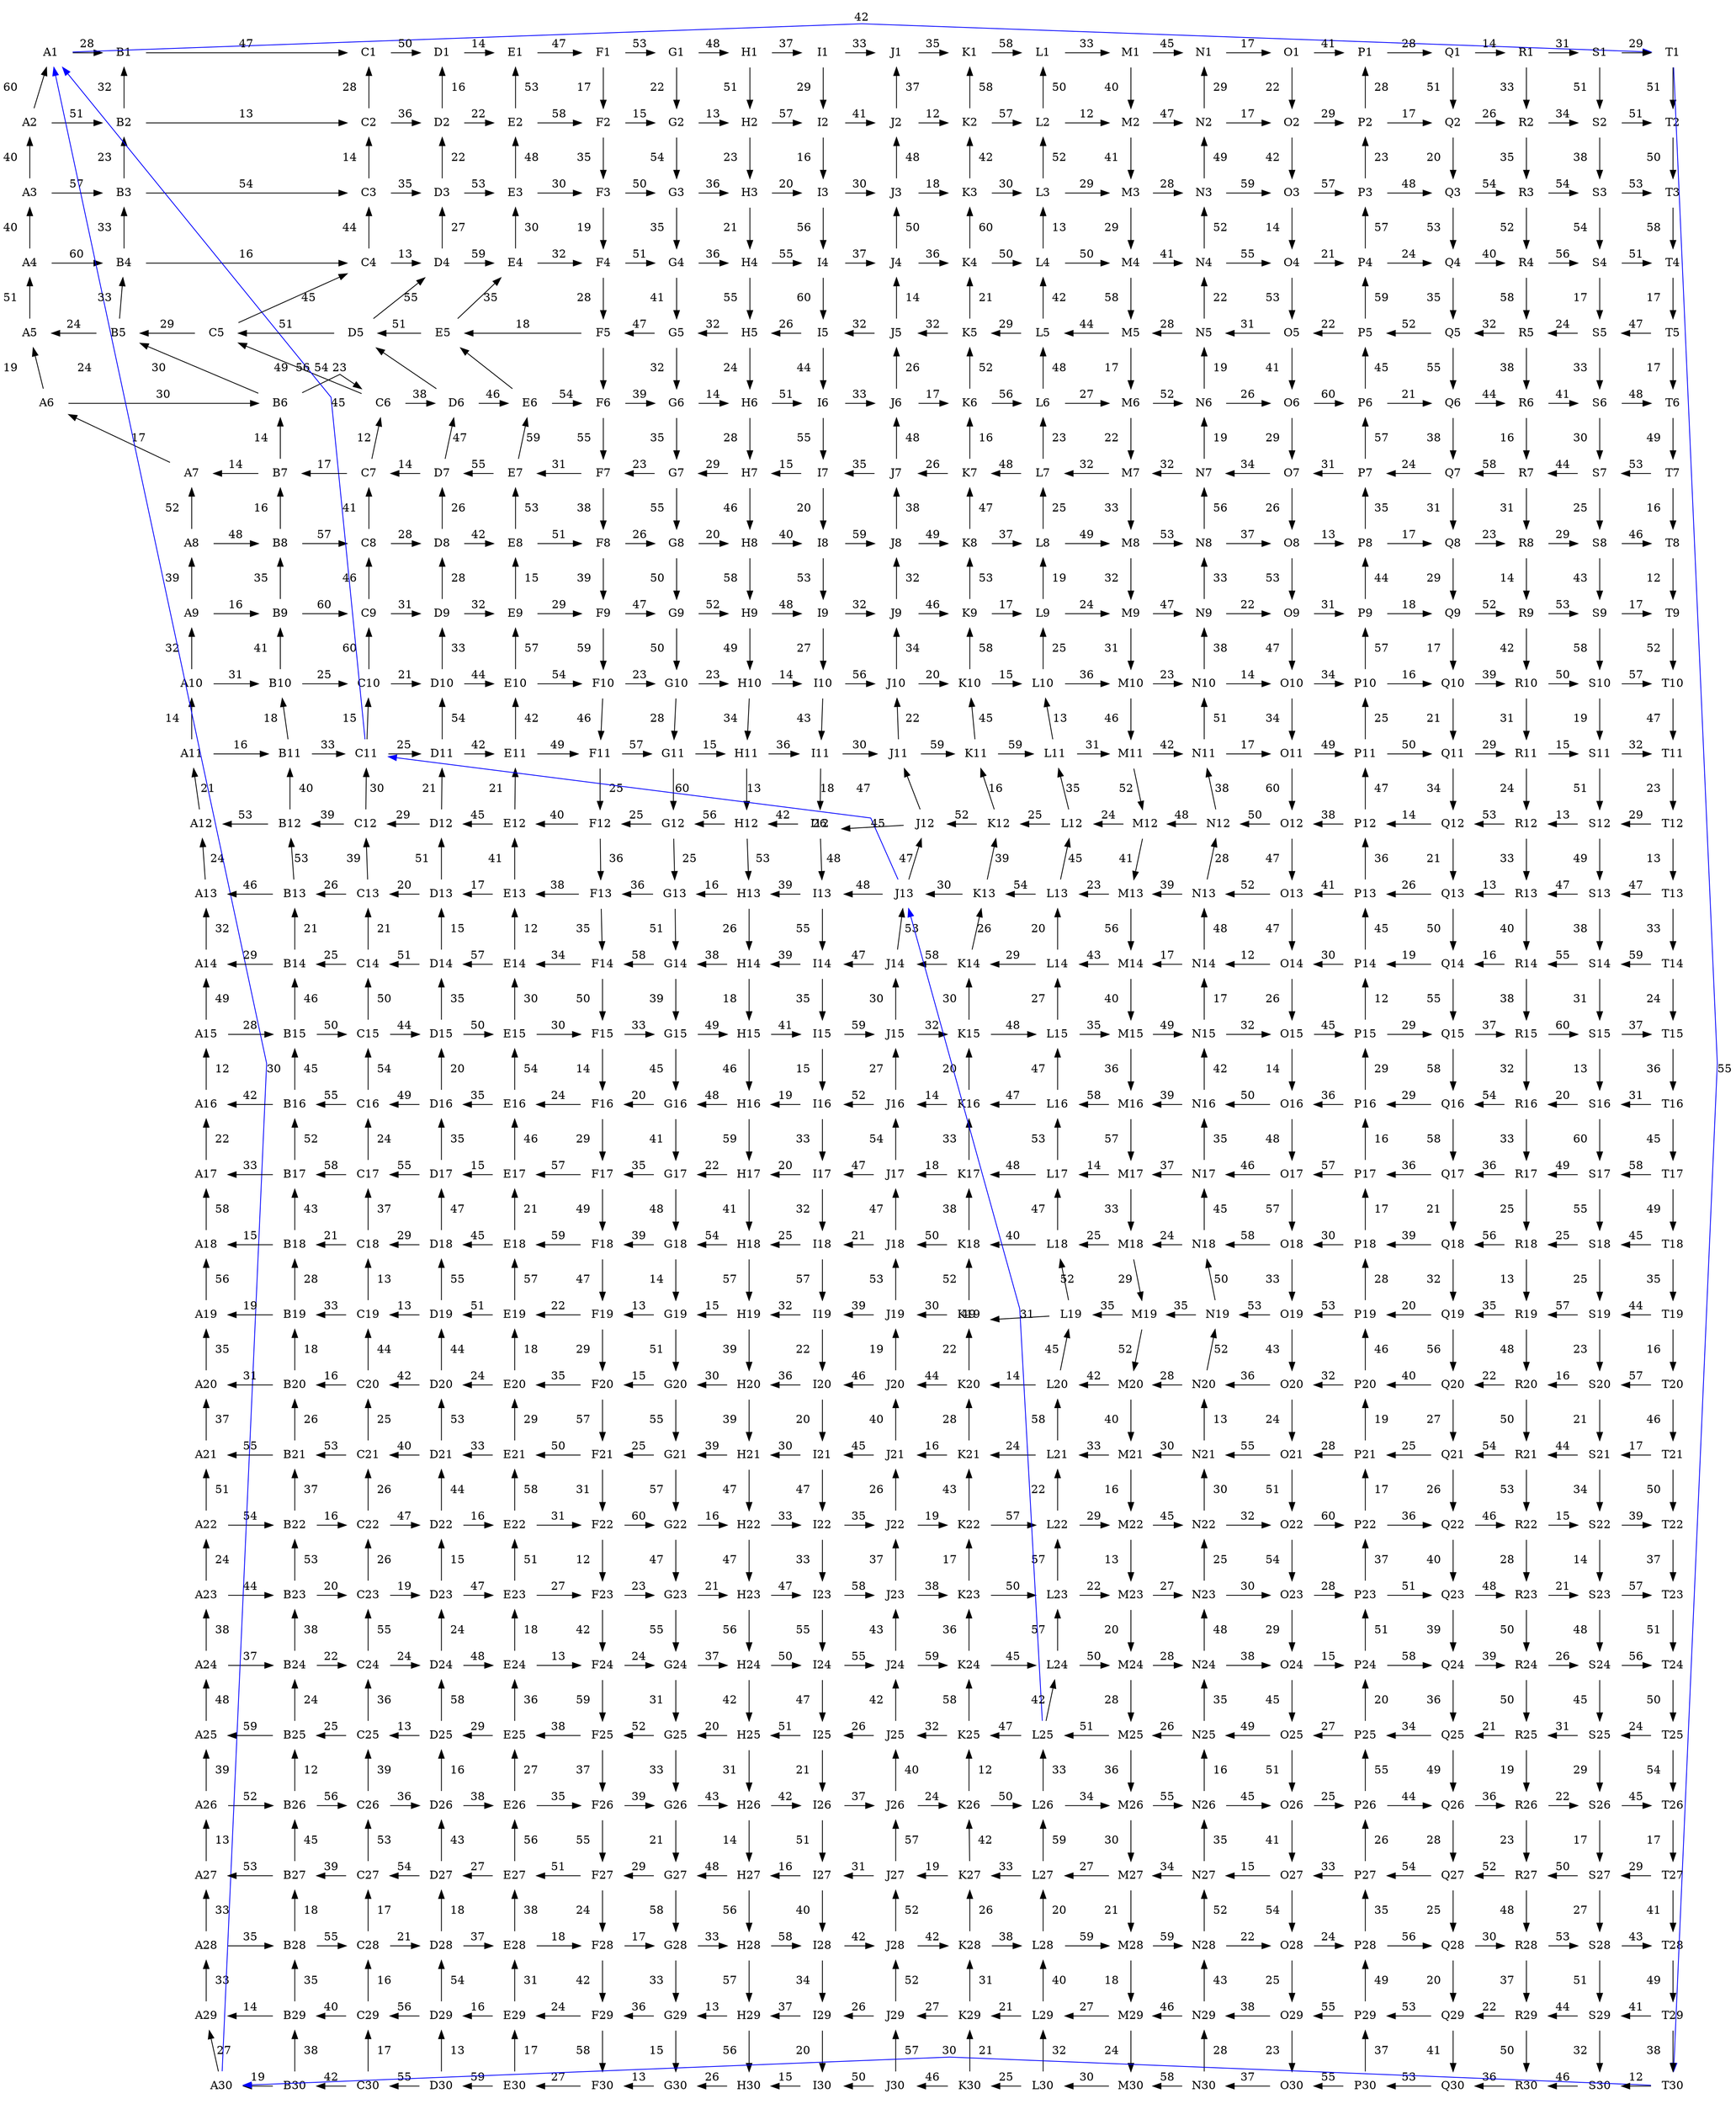 digraph {
    node [shape = plaintext]
    splines = false

    "A1" -> "B1" [label = "28"]
    "A2" -> "A1" [label = "60"]
    "A2" -> "B2" [label = "51"]
    "A3" -> "A2" [label = "40"]
    "A3" -> "B3" [label = "57"]
    "A4" -> "A3" [label = "40"]
    "A4" -> "B4" [label = "60"]
    "A5" -> "A4" [label = "51"]
    "A6" -> "A5" [label = "19"]
    "A6" -> "B6" [label = "30"]
    "A7" -> "A6" [label = "17"]
    "A8" -> "A7" [label = "52"]
    "A8" -> "B8" [label = "48"]
    "A9" -> "A8" [label = "39"]
    "A9" -> "B9" [label = "16"]
    "A10" -> "A9" [label = "32"]
    "A10" -> "B10" [label = "31"]
    "A11" -> "A10" [label = "14"]
    "A11" -> "B11" [label = "16"]
    "A12" -> "A11" [label = "21"]
    "A13" -> "A12" [label = "24"]
    "A14" -> "A13" [label = "32"]
    "A15" -> "A14" [label = "49"]
    "A15" -> "B15" [label = "28"]
    "A16" -> "A15" [label = "12"]
    "A17" -> "A16" [label = "22"]
    "A18" -> "A17" [label = "58"]
    "A19" -> "A18" [label = "56"]
    "A20" -> "A19" [label = "35"]
    "A21" -> "A20" [label = "37"]
    "A22" -> "A21" [label = "51"]
    "A22" -> "B22" [label = "54"]
    "A23" -> "A22" [label = "24"]
    "A23" -> "B23" [label = "44"]
    "A24" -> "A23" [label = "38"]
    "A24" -> "B24" [label = "37"]
    "A25" -> "A24" [label = "48"]
    "A26" -> "A25" [label = "39"]
    "A26" -> "B26" [label = "52"]
    "A27" -> "A26" [label = "13"]
    "A28" -> "A27" [label = "33"]
    "A28" -> "B28" [label = "35"]
    "A29" -> "A28" [label = "33"]
    "A30" -> "A29" [label = "27"]
    "B1" -> "C1" [label = "47"]
    "B2" -> "B1" [label = "32"]
    "B2" -> "C2" [label = "13"]
    "B3" -> "B2" [label = "23"]
    "B3" -> "C3" [label = "54"]
    "B4" -> "B3" [label = "33"]
    "B4" -> "C4" [label = "16"]
    "B5" -> "B4" [label = "33"]
    "B5" -> "A5" [label = "24"]
    "B6" -> "B5" [label = "24"]
    "B6" -> "C6" [label = "23"]
    "B7" -> "B6" [label = "14"]
    "B7" -> "A7" [label = "14"]
    "B8" -> "B7" [label = "16"]
    "B8" -> "C8" [label = "57"]
    "B9" -> "B8" [label = "35"]
    "B9" -> "C9" [label = "60"]
    "B10" -> "B9" [label = "41"]
    "B10" -> "C10" [label = "25"]
    "B11" -> "B10" [label = "18"]
    "B11" -> "C11" [label = "33"]
    "B12" -> "B11" [label = "40"]
    "B12" -> "A12" [label = "53"]
    "B13" -> "B12" [label = "53"]
    "B13" -> "A13" [label = "46"]
    "B14" -> "B13" [label = "21"]
    "B14" -> "A14" [label = "29"]
    "B15" -> "B14" [label = "46"]
    "B15" -> "C15" [label = "50"]
    "B16" -> "B15" [label = "45"]
    "B16" -> "A16" [label = "42"]
    "B17" -> "B16" [label = "52"]
    "B17" -> "A17" [label = "33"]
    "B18" -> "B17" [label = "43"]
    "B18" -> "A18" [label = "15"]
    "B19" -> "B18" [label = "28"]
    "B19" -> "A19" [label = "19"]
    "B20" -> "B19" [label = "18"]
    "B20" -> "A20" [label = "31"]
    "B21" -> "B20" [label = "26"]
    "B21" -> "A21" [label = "55"]
    "B22" -> "B21" [label = "37"]
    "B22" -> "C22" [label = "16"]
    "B23" -> "B22" [label = "53"]
    "B23" -> "C23" [label = "20"]
    "B24" -> "B23" [label = "38"]
    "B24" -> "C24" [label = "22"]
    "B25" -> "B24" [label = "24"]
    "B25" -> "A25" [label = "59"]
    "B26" -> "B25" [label = "12"]
    "B26" -> "C26" [label = "56"]
    "B27" -> "B26" [label = "45"]
    "B27" -> "A27" [label = "53"]
    "B28" -> "B27" [label = "18"]
    "B28" -> "C28" [label = "55"]
    "B29" -> "B28" [label = "35"]
    "B29" -> "A29" [label = "14"]
    "B30" -> "B29" [label = "38"]
    "B30" -> "A30" [label = "19"]
    "C1" -> "D1" [label = "50"]
    "C2" -> "C1" [label = "28"]
    "C2" -> "D2" [label = "36"]
    "C3" -> "C2" [label = "14"]
    "C3" -> "D3" [label = "35"]
    "C4" -> "C3" [label = "44"]
    "C4" -> "D4" [label = "13"]
    "C5" -> "C4" [label = "45"]
    "C5" -> "B5" [label = "29"]
    "C6" -> "C5" [label = "30"]
    "C6" -> "D6" [label = "38"]
    "C7" -> "C6" [label = "12"]
    "C7" -> "B7" [label = "17"]
    "C8" -> "C7" [label = "41"]
    "C8" -> "D8" [label = "28"]
    "C9" -> "C8" [label = "46"]
    "C9" -> "D9" [label = "31"]
    "C10" -> "C9" [label = "60"]
    "C10" -> "D10" [label = "21"]
    "C11" -> "C10" [label = "15"]
    "C11" -> "D11" [label = "25"]
    "C12" -> "C11" [label = "30"]
    "C12" -> "B12" [label = "39"]
    "C13" -> "C12" [label = "39"]
    "C13" -> "B13" [label = "26"]
    "C14" -> "C13" [label = "21"]
    "C14" -> "B14" [label = "25"]
    "C15" -> "C14" [label = "50"]
    "C15" -> "D15" [label = "44"]
    "C16" -> "C15" [label = "54"]
    "C16" -> "B16" [label = "55"]
    "C17" -> "C16" [label = "24"]
    "C17" -> "B17" [label = "58"]
    "C18" -> "C17" [label = "37"]
    "C18" -> "B18" [label = "21"]
    "C19" -> "C18" [label = "13"]
    "C19" -> "B19" [label = "33"]
    "C20" -> "C19" [label = "44"]
    "C20" -> "B20" [label = "16"]
    "C21" -> "C20" [label = "25"]
    "C21" -> "B21" [label = "53"]
    "C22" -> "C21" [label = "26"]
    "C22" -> "D22" [label = "47"]
    "C23" -> "C22" [label = "26"]
    "C23" -> "D23" [label = "19"]
    "C24" -> "C23" [label = "55"]
    "C24" -> "D24" [label = "24"]
    "C25" -> "C24" [label = "36"]
    "C25" -> "B25" [label = "25"]
    "C26" -> "C25" [label = "39"]
    "C26" -> "D26" [label = "36"]
    "C27" -> "C26" [label = "53"]
    "C27" -> "B27" [label = "39"]
    "C28" -> "C27" [label = "17"]
    "C28" -> "D28" [label = "21"]
    "C29" -> "C28" [label = "16"]
    "C29" -> "B29" [label = "40"]
    "C30" -> "C29" [label = "17"]
    "C30" -> "B30" [label = "42"]
    "D1" -> "E1" [label = "14"]
    "D2" -> "D1" [label = "16"]
    "D2" -> "E2" [label = "22"]
    "D3" -> "D2" [label = "22"]
    "D3" -> "E3" [label = "53"]
    "D4" -> "D3" [label = "27"]
    "D4" -> "E4" [label = "59"]
    "D5" -> "D4" [label = "55"]
    "D5" -> "C5" [label = "51"]
    "D6" -> "D5" [label = "49"]
    "D6" -> "E6" [label = "46"]
    "D7" -> "D6" [label = "47"]
    "D7" -> "C7" [label = "14"]
    "D8" -> "D7" [label = "26"]
    "D8" -> "E8" [label = "42"]
    "D9" -> "D8" [label = "28"]
    "D9" -> "E9" [label = "32"]
    "D10" -> "D9" [label = "33"]
    "D10" -> "E10" [label = "44"]
    "D11" -> "D10" [label = "54"]
    "D11" -> "E11" [label = "42"]
    "D12" -> "D11" [label = "21"]
    "D12" -> "C12" [label = "29"]
    "D13" -> "D12" [label = "51"]
    "D13" -> "C13" [label = "20"]
    "D14" -> "D13" [label = "15"]
    "D14" -> "C14" [label = "51"]
    "D15" -> "D14" [label = "35"]
    "D15" -> "E15" [label = "50"]
    "D16" -> "D15" [label = "20"]
    "D16" -> "C16" [label = "49"]
    "D17" -> "D16" [label = "35"]
    "D17" -> "C17" [label = "55"]
    "D18" -> "D17" [label = "47"]
    "D18" -> "C18" [label = "29"]
    "D19" -> "D18" [label = "55"]
    "D19" -> "C19" [label = "13"]
    "D20" -> "D19" [label = "44"]
    "D20" -> "C20" [label = "42"]
    "D21" -> "D20" [label = "53"]
    "D21" -> "C21" [label = "40"]
    "D22" -> "D21" [label = "44"]
    "D22" -> "E22" [label = "16"]
    "D23" -> "D22" [label = "15"]
    "D23" -> "E23" [label = "47"]
    "D24" -> "D23" [label = "24"]
    "D24" -> "E24" [label = "48"]
    "D25" -> "D24" [label = "58"]
    "D25" -> "C25" [label = "13"]
    "D26" -> "D25" [label = "16"]
    "D26" -> "E26" [label = "38"]
    "D27" -> "D26" [label = "43"]
    "D27" -> "C27" [label = "54"]
    "D28" -> "D27" [label = "18"]
    "D28" -> "E28" [label = "37"]
    "D29" -> "D28" [label = "54"]
    "D29" -> "C29" [label = "56"]
    "D30" -> "D29" [label = "13"]
    "D30" -> "C30" [label = "55"]
    "E1" -> "F1" [label = "47"]
    "E2" -> "E1" [label = "53"]
    "E2" -> "F2" [label = "58"]
    "E3" -> "E2" [label = "48"]
    "E3" -> "F3" [label = "30"]
    "E4" -> "E3" [label = "30"]
    "E4" -> "F4" [label = "32"]
    "E5" -> "E4" [label = "35"]
    "E5" -> "D5" [label = "51"]
    "E6" -> "E5" [label = "56"]
    "E6" -> "F6" [label = "54"]
    "E7" -> "E6" [label = "59"]
    "E7" -> "D7" [label = "55"]
    "E8" -> "E7" [label = "53"]
    "E8" -> "F8" [label = "51"]
    "E9" -> "E8" [label = "15"]
    "E9" -> "F9" [label = "29"]
    "E10" -> "E9" [label = "57"]
    "E10" -> "F10" [label = "54"]
    "E11" -> "E10" [label = "42"]
    "E11" -> "F11" [label = "49"]
    "E12" -> "E11" [label = "21"]
    "E12" -> "D12" [label = "45"]
    "E13" -> "E12" [label = "41"]
    "E13" -> "D13" [label = "17"]
    "E14" -> "E13" [label = "12"]
    "E14" -> "D14" [label = "57"]
    "E15" -> "E14" [label = "30"]
    "E15" -> "F15" [label = "30"]
    "E16" -> "E15" [label = "54"]
    "E16" -> "D16" [label = "35"]
    "E17" -> "E16" [label = "46"]
    "E17" -> "D17" [label = "15"]
    "E18" -> "E17" [label = "21"]
    "E18" -> "D18" [label = "45"]
    "E19" -> "E18" [label = "57"]
    "E19" -> "D19" [label = "51"]
    "E20" -> "E19" [label = "18"]
    "E20" -> "D20" [label = "24"]
    "E21" -> "E20" [label = "29"]
    "E21" -> "D21" [label = "33"]
    "E22" -> "E21" [label = "58"]
    "E22" -> "F22" [label = "31"]
    "E23" -> "E22" [label = "51"]
    "E23" -> "F23" [label = "27"]
    "E24" -> "E23" [label = "18"]
    "E24" -> "F24" [label = "13"]
    "E25" -> "E24" [label = "36"]
    "E25" -> "D25" [label = "29"]
    "E26" -> "E25" [label = "27"]
    "E26" -> "F26" [label = "35"]
    "E27" -> "E26" [label = "56"]
    "E27" -> "D27" [label = "27"]
    "E28" -> "E27" [label = "38"]
    "E28" -> "F28" [label = "18"]
    "E29" -> "E28" [label = "31"]
    "E29" -> "D29" [label = "16"]
    "E30" -> "E29" [label = "17"]
    "E30" -> "D30" [label = "59"]
    "F1" -> "F2" [label = "17"]
    "F1" -> "G1" [label = "53"]
    "F2" -> "F3" [label = "35"]
    "F2" -> "G2" [label = "15"]
    "F3" -> "F4" [label = "19"]
    "F3" -> "G3" [label = "50"]
    "F4" -> "F5" [label = "28"]
    "F4" -> "G4" [label = "51"]
    "F5" -> "F6" [label = "54"]
    "F5" -> "E5" [label = "18"]
    "F6" -> "F7" [label = "55"]
    "F6" -> "G6" [label = "39"]
    "F7" -> "F8" [label = "38"]
    "F7" -> "E7" [label = "31"]
    "F8" -> "F9" [label = "39"]
    "F8" -> "G8" [label = "26"]
    "F9" -> "F10" [label = "59"]
    "F9" -> "G9" [label = "47"]
    "F10" -> "F11" [label = "46"]
    "F10" -> "G10" [label = "23"]
    "F11" -> "F12" [label = "25"]
    "F11" -> "G11" [label = "57"]
    "F12" -> "F13" [label = "36"]
    "F12" -> "E12" [label = "40"]
    "F13" -> "F14" [label = "35"]
    "F13" -> "E13" [label = "38"]
    "F14" -> "F15" [label = "50"]
    "F14" -> "E14" [label = "34"]
    "F15" -> "F16" [label = "14"]
    "F15" -> "G15" [label = "33"]
    "F16" -> "F17" [label = "29"]
    "F16" -> "E16" [label = "24"]
    "F17" -> "F18" [label = "49"]
    "F17" -> "E17" [label = "57"]
    "F18" -> "F19" [label = "47"]
    "F18" -> "E18" [label = "59"]
    "F19" -> "F20" [label = "29"]
    "F19" -> "E19" [label = "22"]
    "F20" -> "F21" [label = "57"]
    "F20" -> "E20" [label = "35"]
    "F21" -> "F22" [label = "31"]
    "F21" -> "E21" [label = "50"]
    "F22" -> "F23" [label = "12"]
    "F22" -> "G22" [label = "60"]
    "F23" -> "F24" [label = "42"]
    "F23" -> "G23" [label = "23"]
    "F24" -> "F25" [label = "59"]
    "F24" -> "G24" [label = "24"]
    "F25" -> "F26" [label = "37"]
    "F25" -> "E25" [label = "38"]
    "F26" -> "F27" [label = "55"]
    "F26" -> "G26" [label = "39"]
    "F27" -> "F28" [label = "24"]
    "F27" -> "E27" [label = "51"]
    "F28" -> "F29" [label = "42"]
    "F28" -> "G28" [label = "17"]
    "F29" -> "F30" [label = "58"]
    "F29" -> "E29" [label = "24"]
    "F30" -> "E30" [label = "27"]
    "G1" -> "G2" [label = "22"]
    "G1" -> "H1" [label = "48"]
    "G2" -> "G3" [label = "54"]
    "G2" -> "H2" [label = "13"]
    "G3" -> "G4" [label = "35"]
    "G3" -> "H3" [label = "36"]
    "G4" -> "G5" [label = "41"]
    "G4" -> "H4" [label = "36"]
    "G5" -> "G6" [label = "32"]
    "G5" -> "F5" [label = "47"]
    "G6" -> "G7" [label = "35"]
    "G6" -> "H6" [label = "14"]
    "G7" -> "G8" [label = "55"]
    "G7" -> "F7" [label = "23"]
    "G8" -> "G9" [label = "50"]
    "G8" -> "H8" [label = "20"]
    "G9" -> "G10" [label = "50"]
    "G9" -> "H9" [label = "52"]
    "G10" -> "G11" [label = "28"]
    "G10" -> "H10" [label = "23"]
    "G11" -> "G12" [label = "60"]
    "G11" -> "H11" [label = "15"]
    "G12" -> "G13" [label = "25"]
    "G12" -> "F12" [label = "25"]
    "G13" -> "G14" [label = "51"]
    "G13" -> "F13" [label = "36"]
    "G14" -> "G15" [label = "39"]
    "G14" -> "F14" [label = "58"]
    "G15" -> "G16" [label = "45"]
    "G15" -> "H15" [label = "49"]
    "G16" -> "G17" [label = "41"]
    "G16" -> "F16" [label = "20"]
    "G17" -> "G18" [label = "48"]
    "G17" -> "F17" [label = "35"]
    "G18" -> "G19" [label = "14"]
    "G18" -> "F18" [label = "39"]
    "G19" -> "G20" [label = "51"]
    "G19" -> "F19" [label = "13"]
    "G20" -> "G21" [label = "55"]
    "G20" -> "F20" [label = "15"]
    "G21" -> "G22" [label = "57"]
    "G21" -> "F21" [label = "25"]
    "G22" -> "G23" [label = "47"]
    "G22" -> "H22" [label = "16"]
    "G23" -> "G24" [label = "55"]
    "G23" -> "H23" [label = "21"]
    "G24" -> "G25" [label = "31"]
    "G24" -> "H24" [label = "37"]
    "G25" -> "G26" [label = "33"]
    "G25" -> "F25" [label = "52"]
    "G26" -> "G27" [label = "21"]
    "G26" -> "H26" [label = "43"]
    "G27" -> "G28" [label = "58"]
    "G27" -> "F27" [label = "29"]
    "G28" -> "G29" [label = "33"]
    "G28" -> "H28" [label = "33"]
    "G29" -> "G30" [label = "15"]
    "G29" -> "F29" [label = "36"]
    "G30" -> "F30" [label = "13"]
    "H1" -> "H2" [label = "51"]
    "H1" -> "I1" [label = "37"]
    "H2" -> "H3" [label = "23"]
    "H2" -> "I2" [label = "57"]
    "H3" -> "H4" [label = "21"]
    "H3" -> "I3" [label = "20"]
    "H4" -> "H5" [label = "55"]
    "H4" -> "I4" [label = "55"]
    "H5" -> "H6" [label = "24"]
    "H5" -> "G5" [label = "32"]
    "H6" -> "H7" [label = "28"]
    "H6" -> "I6" [label = "51"]
    "H7" -> "H8" [label = "46"]
    "H7" -> "G7" [label = "29"]
    "H8" -> "H9" [label = "58"]
    "H8" -> "I8" [label = "40"]
    "H9" -> "H10" [label = "49"]
    "H9" -> "I9" [label = "48"]
    "H10" -> "H11" [label = "34"]
    "H10" -> "I10" [label = "14"]
    "H11" -> "H12" [label = "13"]
    "H11" -> "I11" [label = "36"]
    "H12" -> "H13" [label = "53"]
    "H12" -> "G12" [label = "56"]
    "H13" -> "H14" [label = "26"]
    "H13" -> "G13" [label = "16"]
    "H14" -> "H15" [label = "18"]
    "H14" -> "G14" [label = "38"]
    "H15" -> "H16" [label = "46"]
    "H15" -> "I15" [label = "41"]
    "H16" -> "H17" [label = "59"]
    "H16" -> "G16" [label = "48"]
    "H17" -> "H18" [label = "41"]
    "H17" -> "G17" [label = "22"]
    "H18" -> "H19" [label = "57"]
    "H18" -> "G18" [label = "54"]
    "H19" -> "H20" [label = "39"]
    "H19" -> "G19" [label = "15"]
    "H20" -> "H21" [label = "39"]
    "H20" -> "G20" [label = "30"]
    "H21" -> "H22" [label = "47"]
    "H21" -> "G21" [label = "39"]
    "H22" -> "H23" [label = "47"]
    "H22" -> "I22" [label = "33"]
    "H23" -> "H24" [label = "56"]
    "H23" -> "I23" [label = "47"]
    "H24" -> "H25" [label = "42"]
    "H24" -> "I24" [label = "50"]
    "H25" -> "H26" [label = "31"]
    "H25" -> "G25" [label = "20"]
    "H26" -> "H27" [label = "14"]
    "H26" -> "I26" [label = "42"]
    "H27" -> "H28" [label = "56"]
    "H27" -> "G27" [label = "48"]
    "H28" -> "H29" [label = "57"]
    "H28" -> "I28" [label = "58"]
    "H29" -> "H30" [label = "56"]
    "H29" -> "G29" [label = "13"]
    "H30" -> "G30" [label = "26"]
    "I1" -> "I2" [label = "29"]
    "I1" -> "J1" [label = "33"]
    "I2" -> "I3" [label = "16"]
    "I2" -> "J2" [label = "41"]
    "I3" -> "I4" [label = "56"]
    "I3" -> "J3" [label = "30"]
    "I4" -> "I5" [label = "60"]
    "I4" -> "J4" [label = "37"]
    "I5" -> "I6" [label = "44"]
    "I5" -> "H5" [label = "26"]
    "I6" -> "I7" [label = "55"]
    "I6" -> "J6" [label = "33"]
    "I7" -> "I8" [label = "20"]
    "I7" -> "H7" [label = "15"]
    "I8" -> "I9" [label = "53"]
    "I8" -> "J8" [label = "59"]
    "I9" -> "I10" [label = "27"]
    "I9" -> "J9" [label = "32"]
    "I10" -> "I11" [label = "43"]
    "I10" -> "J10" [label = "56"]
    "I11" -> "I12" [label = "18"]
    "I11" -> "J11" [label = "30"]
    "I12" -> "I13" [label = "48"]
    "I12" -> "H12" [label = "42"]
    "I13" -> "I14" [label = "55"]
    "I13" -> "H13" [label = "39"]
    "I14" -> "I15" [label = "35"]
    "I14" -> "H14" [label = "39"]
    "I15" -> "I16" [label = "15"]
    "I15" -> "J15" [label = "59"]
    "I16" -> "I17" [label = "33"]
    "I16" -> "H16" [label = "19"]
    "I17" -> "I18" [label = "32"]
    "I17" -> "H17" [label = "20"]
    "I18" -> "I19" [label = "57"]
    "I18" -> "H18" [label = "25"]
    "I19" -> "I20" [label = "22"]
    "I19" -> "H19" [label = "32"]
    "I20" -> "I21" [label = "20"]
    "I20" -> "H20" [label = "36"]
    "I21" -> "I22" [label = "47"]
    "I21" -> "H21" [label = "30"]
    "I22" -> "I23" [label = "33"]
    "I22" -> "J22" [label = "35"]
    "I23" -> "I24" [label = "55"]
    "I23" -> "J23" [label = "58"]
    "I24" -> "I25" [label = "47"]
    "I24" -> "J24" [label = "55"]
    "I25" -> "I26" [label = "21"]
    "I25" -> "H25" [label = "51"]
    "I26" -> "I27" [label = "51"]
    "I26" -> "J26" [label = "37"]
    "I27" -> "I28" [label = "40"]
    "I27" -> "H27" [label = "16"]
    "I28" -> "I29" [label = "34"]
    "I28" -> "J28" [label = "42"]
    "I29" -> "I30" [label = "20"]
    "I29" -> "H29" [label = "37"]
    "I30" -> "H30" [label = "15"]
    "J1" -> "K1" [label = "35"]
    "J2" -> "J1" [label = "37"]
    "J2" -> "K2" [label = "12"]
    "J3" -> "J2" [label = "48"]
    "J3" -> "K3" [label = "18"]
    "J4" -> "J3" [label = "50"]
    "J4" -> "K4" [label = "36"]
    "J5" -> "J4" [label = "14"]
    "J5" -> "I5" [label = "32"]
    "J6" -> "J5" [label = "26"]
    "J6" -> "K6" [label = "17"]
    "J7" -> "J6" [label = "48"]
    "J7" -> "I7" [label = "35"]
    "J8" -> "J7" [label = "38"]
    "J8" -> "K8" [label = "49"]
    "J9" -> "J8" [label = "32"]
    "J9" -> "K9" [label = "46"]
    "J10" -> "J9" [label = "34"]
    "J10" -> "K10" [label = "20"]
    "J11" -> "J10" [label = "22"]
    "J11" -> "K11" [label = "59"]
    "J12" -> "J11" [label = "47"]
    "J12" -> "I12" [label = "26"]
    "J13" -> "J12" [label = "47"]
    "J13" -> "I13" [label = "48"]
    "J14" -> "J13" [label = "53"]
    "J14" -> "I14" [label = "47"]
    "J15" -> "J14" [label = "30"]
    "J15" -> "K15" [label = "32"]
    "J16" -> "J15" [label = "27"]
    "J16" -> "I16" [label = "52"]
    "J17" -> "J16" [label = "54"]
    "J17" -> "I17" [label = "47"]
    "J18" -> "J17" [label = "47"]
    "J18" -> "I18" [label = "21"]
    "J19" -> "J18" [label = "53"]
    "J19" -> "I19" [label = "39"]
    "J20" -> "J19" [label = "19"]
    "J20" -> "I20" [label = "46"]
    "J21" -> "J20" [label = "40"]
    "J21" -> "I21" [label = "45"]
    "J22" -> "J21" [label = "26"]
    "J22" -> "K22" [label = "19"]
    "J23" -> "J22" [label = "37"]
    "J23" -> "K23" [label = "38"]
    "J24" -> "J23" [label = "43"]
    "J24" -> "K24" [label = "59"]
    "J25" -> "J24" [label = "42"]
    "J25" -> "I25" [label = "26"]
    "J26" -> "J25" [label = "40"]
    "J26" -> "K26" [label = "24"]
    "J27" -> "J26" [label = "57"]
    "J27" -> "I27" [label = "31"]
    "J28" -> "J27" [label = "52"]
    "J28" -> "K28" [label = "42"]
    "J29" -> "J28" [label = "52"]
    "J29" -> "I29" [label = "26"]
    "J30" -> "J29" [label = "57"]
    "J30" -> "I30" [label = "50"]
    "K1" -> "L1" [label = "58"]
    "K2" -> "K1" [label = "58"]
    "K2" -> "L2" [label = "57"]
    "K3" -> "K2" [label = "42"]
    "K3" -> "L3" [label = "30"]
    "K4" -> "K3" [label = "60"]
    "K4" -> "L4" [label = "50"]
    "K5" -> "K4" [label = "21"]
    "K5" -> "J5" [label = "32"]
    "K6" -> "K5" [label = "52"]
    "K6" -> "L6" [label = "56"]
    "K7" -> "K6" [label = "16"]
    "K7" -> "J7" [label = "26"]
    "K8" -> "K7" [label = "47"]
    "K8" -> "L8" [label = "37"]
    "K9" -> "K8" [label = "53"]
    "K9" -> "L9" [label = "17"]
    "K10" -> "K9" [label = "58"]
    "K10" -> "L10" [label = "15"]
    "K11" -> "K10" [label = "45"]
    "K11" -> "L11" [label = "59"]
    "K12" -> "K11" [label = "16"]
    "K12" -> "J12" [label = "52"]
    "K13" -> "K12" [label = "39"]
    "K13" -> "J13" [label = "30"]
    "K14" -> "K13" [label = "26"]
    "K14" -> "J14" [label = "58"]
    "K15" -> "K14" [label = "30"]
    "K15" -> "L15" [label = "48"]
    "K16" -> "K15" [label = "20"]
    "K16" -> "J16" [label = "14"]
    "K17" -> "K16" [label = "33"]
    "K17" -> "J17" [label = "18"]
    "K18" -> "K17" [label = "38"]
    "K18" -> "J18" [label = "50"]
    "K19" -> "K18" [label = "52"]
    "K19" -> "J19" [label = "30"]
    "K20" -> "K19" [label = "22"]
    "K20" -> "J20" [label = "44"]
    "K21" -> "K20" [label = "28"]
    "K21" -> "J21" [label = "16"]
    "K22" -> "K21" [label = "43"]
    "K22" -> "L22" [label = "57"]
    "K23" -> "K22" [label = "17"]
    "K23" -> "L23" [label = "50"]
    "K24" -> "K23" [label = "36"]
    "K24" -> "L24" [label = "45"]
    "K25" -> "K24" [label = "58"]
    "K25" -> "J25" [label = "32"]
    "K26" -> "K25" [label = "12"]
    "K26" -> "L26" [label = "50"]
    "K27" -> "K26" [label = "42"]
    "K27" -> "J27" [label = "19"]
    "K28" -> "K27" [label = "26"]
    "K28" -> "L28" [label = "38"]
    "K29" -> "K28" [label = "31"]
    "K29" -> "J29" [label = "27"]
    "K30" -> "K29" [label = "21"]
    "K30" -> "J30" [label = "46"]
    "L1" -> "M1" [label = "33"]
    "L2" -> "L1" [label = "50"]
    "L2" -> "M2" [label = "12"]
    "L3" -> "L2" [label = "52"]
    "L3" -> "M3" [label = "29"]
    "L4" -> "L3" [label = "13"]
    "L4" -> "M4" [label = "50"]
    "L5" -> "L4" [label = "42"]
    "L5" -> "K5" [label = "29"]
    "L6" -> "L5" [label = "48"]
    "L6" -> "M6" [label = "27"]
    "L7" -> "L6" [label = "23"]
    "L7" -> "K7" [label = "48"]
    "L8" -> "L7" [label = "25"]
    "L8" -> "M8" [label = "49"]
    "L9" -> "L8" [label = "19"]
    "L9" -> "M9" [label = "24"]
    "L10" -> "L9" [label = "25"]
    "L10" -> "M10" [label = "36"]
    "L11" -> "L10" [label = "13"]
    "L11" -> "M11" [label = "31"]
    "L12" -> "L11" [label = "35"]
    "L12" -> "K12" [label = "25"]
    "L13" -> "L12" [label = "45"]
    "L13" -> "K13" [label = "54"]
    "L14" -> "L13" [label = "20"]
    "L14" -> "K14" [label = "29"]
    "L15" -> "L14" [label = "27"]
    "L15" -> "M15" [label = "35"]
    "L16" -> "L15" [label = "47"]
    "L16" -> "K16" [label = "47"]
    "L17" -> "L16" [label = "53"]
    "L17" -> "K17" [label = "48"]
    "L18" -> "L17" [label = "47"]
    "L18" -> "K18" [label = "40"]
    "L19" -> "L18" [label = "52"]
    "L19" -> "K19" [label = "49"]
    "L20" -> "L19" [label = "45"]
    "L20" -> "K20" [label = "14"]
    "L21" -> "L20" [label = "58"]
    "L21" -> "K21" [label = "24"]
    "L22" -> "L21" [label = "22"]
    "L22" -> "M22" [label = "29"]
    "L23" -> "L22" [label = "57"]
    "L23" -> "M23" [label = "22"]
    "L24" -> "L23" [label = "57"]
    "L24" -> "M24" [label = "50"]
    "L25" -> "L24" [label = "42"]
    "L25" -> "K25" [label = "47"]
    "L26" -> "L25" [label = "33"]
    "L26" -> "M26" [label = "34"]
    "L27" -> "L26" [label = "59"]
    "L27" -> "K27" [label = "33"]
    "L28" -> "L27" [label = "20"]
    "L28" -> "M28" [label = "59"]
    "L29" -> "L28" [label = "40"]
    "L29" -> "K29" [label = "21"]
    "L30" -> "L29" [label = "32"]
    "L30" -> "K30" [label = "25"]
    "M1" -> "M2" [label = "40"]
    "M1" -> "N1" [label = "45"]
    "M2" -> "M3" [label = "41"]
    "M2" -> "N2" [label = "47"]
    "M3" -> "M4" [label = "29"]
    "M3" -> "N3" [label = "28"]
    "M4" -> "M5" [label = "58"]
    "M4" -> "N4" [label = "41"]
    "M5" -> "M6" [label = "17"]
    "M5" -> "L5" [label = "44"]
    "M6" -> "M7" [label = "22"]
    "M6" -> "N6" [label = "52"]
    "M7" -> "M8" [label = "33"]
    "M7" -> "L7" [label = "32"]
    "M8" -> "M9" [label = "32"]
    "M8" -> "N8" [label = "53"]
    "M9" -> "M10" [label = "31"]
    "M9" -> "N9" [label = "47"]
    "M10" -> "M11" [label = "46"]
    "M10" -> "N10" [label = "23"]
    "M11" -> "M12" [label = "52"]
    "M11" -> "N11" [label = "42"]
    "M12" -> "M13" [label = "41"]
    "M12" -> "L12" [label = "24"]
    "M13" -> "M14" [label = "56"]
    "M13" -> "L13" [label = "23"]
    "M14" -> "M15" [label = "40"]
    "M14" -> "L14" [label = "43"]
    "M15" -> "M16" [label = "36"]
    "M15" -> "N15" [label = "49"]
    "M16" -> "M17" [label = "57"]
    "M16" -> "L16" [label = "58"]
    "M17" -> "M18" [label = "33"]
    "M17" -> "L17" [label = "14"]
    "M18" -> "M19" [label = "29"]
    "M18" -> "L18" [label = "25"]
    "M19" -> "M20" [label = "52"]
    "M19" -> "L19" [label = "35"]
    "M20" -> "M21" [label = "40"]
    "M20" -> "L20" [label = "42"]
    "M21" -> "M22" [label = "16"]
    "M21" -> "L21" [label = "33"]
    "M22" -> "M23" [label = "13"]
    "M22" -> "N22" [label = "45"]
    "M23" -> "M24" [label = "20"]
    "M23" -> "N23" [label = "27"]
    "M24" -> "M25" [label = "28"]
    "M24" -> "N24" [label = "28"]
    "M25" -> "M26" [label = "36"]
    "M25" -> "L25" [label = "51"]
    "M26" -> "M27" [label = "30"]
    "M26" -> "N26" [label = "55"]
    "M27" -> "M28" [label = "21"]
    "M27" -> "L27" [label = "27"]
    "M28" -> "M29" [label = "18"]
    "M28" -> "N28" [label = "59"]
    "M29" -> "M30" [label = "24"]
    "M29" -> "L29" [label = "27"]
    "M30" -> "L30" [label = "30"]
    "N1" -> "O1" [label = "17"]
    "N2" -> "N1" [label = "29"]
    "N2" -> "O2" [label = "17"]
    "N3" -> "N2" [label = "49"]
    "N3" -> "O3" [label = "59"]
    "N4" -> "N3" [label = "52"]
    "N4" -> "O4" [label = "55"]
    "N5" -> "N4" [label = "22"]
    "N5" -> "M5" [label = "28"]
    "N6" -> "N5" [label = "19"]
    "N6" -> "O6" [label = "26"]
    "N7" -> "N6" [label = "19"]
    "N7" -> "M7" [label = "32"]
    "N8" -> "N7" [label = "56"]
    "N8" -> "O8" [label = "37"]
    "N9" -> "N8" [label = "33"]
    "N9" -> "O9" [label = "22"]
    "N10" -> "N9" [label = "38"]
    "N10" -> "O10" [label = "14"]
    "N11" -> "N10" [label = "51"]
    "N11" -> "O11" [label = "17"]
    "N12" -> "N11" [label = "38"]
    "N12" -> "M12" [label = "48"]
    "N13" -> "N12" [label = "28"]
    "N13" -> "M13" [label = "39"]
    "N14" -> "N13" [label = "48"]
    "N14" -> "M14" [label = "17"]
    "N15" -> "N14" [label = "17"]
    "N15" -> "O15" [label = "32"]
    "N16" -> "N15" [label = "42"]
    "N16" -> "M16" [label = "39"]
    "N17" -> "N16" [label = "35"]
    "N17" -> "M17" [label = "37"]
    "N18" -> "N17" [label = "45"]
    "N18" -> "M18" [label = "24"]
    "N19" -> "N18" [label = "50"]
    "N19" -> "M19" [label = "35"]
    "N20" -> "N19" [label = "52"]
    "N20" -> "M20" [label = "28"]
    "N21" -> "N20" [label = "13"]
    "N21" -> "M21" [label = "30"]
    "N22" -> "N21" [label = "30"]
    "N22" -> "O22" [label = "32"]
    "N23" -> "N22" [label = "25"]
    "N23" -> "O23" [label = "30"]
    "N24" -> "N23" [label = "48"]
    "N24" -> "O24" [label = "38"]
    "N25" -> "N24" [label = "35"]
    "N25" -> "M25" [label = "26"]
    "N26" -> "N25" [label = "16"]
    "N26" -> "O26" [label = "45"]
    "N27" -> "N26" [label = "35"]
    "N27" -> "M27" [label = "34"]
    "N28" -> "N27" [label = "52"]
    "N28" -> "O28" [label = "22"]
    "N29" -> "N28" [label = "43"]
    "N29" -> "M29" [label = "46"]
    "N30" -> "N29" [label = "28"]
    "N30" -> "M30" [label = "58"]
    "O1" -> "O2" [label = "22"]
    "O1" -> "P1" [label = "41"]
    "O2" -> "O3" [label = "42"]
    "O2" -> "P2" [label = "29"]
    "O3" -> "O4" [label = "14"]
    "O3" -> "P3" [label = "57"]
    "O4" -> "O5" [label = "53"]
    "O4" -> "P4" [label = "21"]
    "O5" -> "O6" [label = "41"]
    "O5" -> "N5" [label = "31"]
    "O6" -> "O7" [label = "29"]
    "O6" -> "P6" [label = "60"]
    "O7" -> "O8" [label = "26"]
    "O7" -> "N7" [label = "34"]
    "O8" -> "O9" [label = "53"]
    "O8" -> "P8" [label = "13"]
    "O9" -> "O10" [label = "47"]
    "O9" -> "P9" [label = "31"]
    "O10" -> "O11" [label = "34"]
    "O10" -> "P10" [label = "34"]
    "O11" -> "O12" [label = "60"]
    "O11" -> "P11" [label = "49"]
    "O12" -> "O13" [label = "47"]
    "O12" -> "N12" [label = "50"]
    "O13" -> "O14" [label = "47"]
    "O13" -> "N13" [label = "52"]
    "O14" -> "O15" [label = "26"]
    "O14" -> "N14" [label = "12"]
    "O15" -> "O16" [label = "14"]
    "O15" -> "P15" [label = "45"]
    "O16" -> "O17" [label = "48"]
    "O16" -> "N16" [label = "50"]
    "O17" -> "O18" [label = "57"]
    "O17" -> "N17" [label = "46"]
    "O18" -> "O19" [label = "33"]
    "O18" -> "N18" [label = "58"]
    "O19" -> "O20" [label = "43"]
    "O19" -> "N19" [label = "53"]
    "O20" -> "O21" [label = "24"]
    "O20" -> "N20" [label = "36"]
    "O21" -> "O22" [label = "51"]
    "O21" -> "N21" [label = "55"]
    "O22" -> "O23" [label = "54"]
    "O22" -> "P22" [label = "60"]
    "O23" -> "O24" [label = "29"]
    "O23" -> "P23" [label = "28"]
    "O24" -> "O25" [label = "45"]
    "O24" -> "P24" [label = "15"]
    "O25" -> "O26" [label = "51"]
    "O25" -> "N25" [label = "49"]
    "O26" -> "O27" [label = "41"]
    "O26" -> "P26" [label = "25"]
    "O27" -> "O28" [label = "54"]
    "O27" -> "N27" [label = "15"]
    "O28" -> "O29" [label = "25"]
    "O28" -> "P28" [label = "24"]
    "O29" -> "O30" [label = "23"]
    "O29" -> "N29" [label = "38"]
    "O30" -> "N30" [label = "37"]
    "P1" -> "Q1" [label = "28"]
    "P2" -> "P1" [label = "28"]
    "P2" -> "Q2" [label = "17"]
    "P3" -> "P2" [label = "23"]
    "P3" -> "Q3" [label = "48"]
    "P4" -> "P3" [label = "57"]
    "P4" -> "Q4" [label = "24"]
    "P5" -> "P4" [label = "59"]
    "P5" -> "O5" [label = "22"]
    "P6" -> "P5" [label = "45"]
    "P6" -> "Q6" [label = "21"]
    "P7" -> "P6" [label = "57"]
    "P7" -> "O7" [label = "31"]
    "P8" -> "P7" [label = "35"]
    "P8" -> "Q8" [label = "17"]
    "P9" -> "P8" [label = "44"]
    "P9" -> "Q9" [label = "18"]
    "P10" -> "P9" [label = "57"]
    "P10" -> "Q10" [label = "16"]
    "P11" -> "P10" [label = "25"]
    "P11" -> "Q11" [label = "50"]
    "P12" -> "P11" [label = "47"]
    "P12" -> "O12" [label = "38"]
    "P13" -> "P12" [label = "36"]
    "P13" -> "O13" [label = "41"]
    "P14" -> "P13" [label = "45"]
    "P14" -> "O14" [label = "30"]
    "P15" -> "P14" [label = "12"]
    "P15" -> "Q15" [label = "29"]
    "P16" -> "P15" [label = "29"]
    "P16" -> "O16" [label = "36"]
    "P17" -> "P16" [label = "16"]
    "P17" -> "O17" [label = "57"]
    "P18" -> "P17" [label = "17"]
    "P18" -> "O18" [label = "30"]
    "P19" -> "P18" [label = "28"]
    "P19" -> "O19" [label = "53"]
    "P20" -> "P19" [label = "46"]
    "P20" -> "O20" [label = "32"]
    "P21" -> "P20" [label = "19"]
    "P21" -> "O21" [label = "28"]
    "P22" -> "P21" [label = "17"]
    "P22" -> "Q22" [label = "36"]
    "P23" -> "P22" [label = "37"]
    "P23" -> "Q23" [label = "51"]
    "P24" -> "P23" [label = "51"]
    "P24" -> "Q24" [label = "58"]
    "P25" -> "P24" [label = "20"]
    "P25" -> "O25" [label = "27"]
    "P26" -> "P25" [label = "55"]
    "P26" -> "Q26" [label = "44"]
    "P27" -> "P26" [label = "26"]
    "P27" -> "O27" [label = "33"]
    "P28" -> "P27" [label = "35"]
    "P28" -> "Q28" [label = "56"]
    "P29" -> "P28" [label = "49"]
    "P29" -> "O29" [label = "55"]
    "P30" -> "P29" [label = "37"]
    "P30" -> "O30" [label = "55"]
    "Q1" -> "Q2" [label = "51"]
    "Q1" -> "R1" [label = "14"]
    "Q2" -> "Q3" [label = "20"]
    "Q2" -> "R2" [label = "26"]
    "Q3" -> "Q4" [label = "53"]
    "Q3" -> "R3" [label = "54"]
    "Q4" -> "Q5" [label = "35"]
    "Q4" -> "R4" [label = "40"]
    "Q5" -> "Q6" [label = "55"]
    "Q5" -> "P5" [label = "52"]
    "Q6" -> "Q7" [label = "38"]
    "Q6" -> "R6" [label = "44"]
    "Q7" -> "Q8" [label = "31"]
    "Q7" -> "P7" [label = "24"]
    "Q8" -> "Q9" [label = "29"]
    "Q8" -> "R8" [label = "23"]
    "Q9" -> "Q10" [label = "17"]
    "Q9" -> "R9" [label = "52"]
    "Q10" -> "Q11" [label = "21"]
    "Q10" -> "R10" [label = "39"]
    "Q11" -> "Q12" [label = "34"]
    "Q11" -> "R11" [label = "29"]
    "Q12" -> "Q13" [label = "21"]
    "Q12" -> "P12" [label = "14"]
    "Q13" -> "Q14" [label = "50"]
    "Q13" -> "P13" [label = "26"]
    "Q14" -> "Q15" [label = "55"]
    "Q14" -> "P14" [label = "19"]
    "Q15" -> "Q16" [label = "58"]
    "Q15" -> "R15" [label = "37"]
    "Q16" -> "Q17" [label = "58"]
    "Q16" -> "P16" [label = "29"]
    "Q17" -> "Q18" [label = "21"]
    "Q17" -> "P17" [label = "36"]
    "Q18" -> "Q19" [label = "32"]
    "Q18" -> "P18" [label = "39"]
    "Q19" -> "Q20" [label = "56"]
    "Q19" -> "P19" [label = "20"]
    "Q20" -> "Q21" [label = "27"]
    "Q20" -> "P20" [label = "40"]
    "Q21" -> "Q22" [label = "26"]
    "Q21" -> "P21" [label = "25"]
    "Q22" -> "Q23" [label = "40"]
    "Q22" -> "R22" [label = "46"]
    "Q23" -> "Q24" [label = "39"]
    "Q23" -> "R23" [label = "48"]
    "Q24" -> "Q25" [label = "36"]
    "Q24" -> "R24" [label = "39"]
    "Q25" -> "Q26" [label = "49"]
    "Q25" -> "P25" [label = "34"]
    "Q26" -> "Q27" [label = "28"]
    "Q26" -> "R26" [label = "36"]
    "Q27" -> "Q28" [label = "25"]
    "Q27" -> "P27" [label = "54"]
    "Q28" -> "Q29" [label = "20"]
    "Q28" -> "R28" [label = "30"]
    "Q29" -> "Q30" [label = "41"]
    "Q29" -> "P29" [label = "53"]
    "Q30" -> "P30" [label = "53"]
    "R1" -> "R2" [label = "33"]
    "R1" -> "S1" [label = "31"]
    "R2" -> "R3" [label = "35"]
    "R2" -> "S2" [label = "34"]
    "R3" -> "R4" [label = "52"]
    "R3" -> "S3" [label = "54"]
    "R4" -> "R5" [label = "58"]
    "R4" -> "S4" [label = "56"]
    "R5" -> "R6" [label = "38"]
    "R5" -> "Q5" [label = "32"]
    "R6" -> "R7" [label = "16"]
    "R6" -> "S6" [label = "41"]
    "R7" -> "R8" [label = "31"]
    "R7" -> "Q7" [label = "58"]
    "R8" -> "R9" [label = "14"]
    "R8" -> "S8" [label = "29"]
    "R9" -> "R10" [label = "42"]
    "R9" -> "S9" [label = "53"]
    "R10" -> "R11" [label = "31"]
    "R10" -> "S10" [label = "50"]
    "R11" -> "R12" [label = "24"]
    "R11" -> "S11" [label = "15"]
    "R12" -> "R13" [label = "33"]
    "R12" -> "Q12" [label = "53"]
    "R13" -> "R14" [label = "40"]
    "R13" -> "Q13" [label = "13"]
    "R14" -> "R15" [label = "38"]
    "R14" -> "Q14" [label = "16"]
    "R15" -> "R16" [label = "32"]
    "R15" -> "S15" [label = "60"]
    "R16" -> "R17" [label = "33"]
    "R16" -> "Q16" [label = "54"]
    "R17" -> "R18" [label = "25"]
    "R17" -> "Q17" [label = "36"]
    "R18" -> "R19" [label = "13"]
    "R18" -> "Q18" [label = "56"]
    "R19" -> "R20" [label = "48"]
    "R19" -> "Q19" [label = "35"]
    "R20" -> "R21" [label = "50"]
    "R20" -> "Q20" [label = "22"]
    "R21" -> "R22" [label = "53"]
    "R21" -> "Q21" [label = "54"]
    "R22" -> "R23" [label = "28"]
    "R22" -> "S22" [label = "15"]
    "R23" -> "R24" [label = "50"]
    "R23" -> "S23" [label = "21"]
    "R24" -> "R25" [label = "50"]
    "R24" -> "S24" [label = "26"]
    "R25" -> "R26" [label = "19"]
    "R25" -> "Q25" [label = "21"]
    "R26" -> "R27" [label = "23"]
    "R26" -> "S26" [label = "22"]
    "R27" -> "R28" [label = "48"]
    "R27" -> "Q27" [label = "52"]
    "R28" -> "R29" [label = "37"]
    "R28" -> "S28" [label = "53"]
    "R29" -> "R30" [label = "50"]
    "R29" -> "Q29" [label = "22"]
    "R30" -> "Q30" [label = "36"]
    "S1" -> "S2" [label = "51"]
    "S1" -> "T1" [label = "29"]
    "S2" -> "S3" [label = "38"]
    "S2" -> "T2" [label = "51"]
    "S3" -> "S4" [label = "54"]
    "S3" -> "T3" [label = "53"]
    "S4" -> "S5" [label = "17"]
    "S4" -> "T4" [label = "51"]
    "S5" -> "S6" [label = "33"]
    "S5" -> "R5" [label = "24"]
    "S6" -> "S7" [label = "30"]
    "S6" -> "T6" [label = "48"]
    "S7" -> "S8" [label = "25"]
    "S7" -> "R7" [label = "44"]
    "S8" -> "S9" [label = "43"]
    "S8" -> "T8" [label = "46"]
    "S9" -> "S10" [label = "58"]
    "S9" -> "T9" [label = "17"]
    "S10" -> "S11" [label = "19"]
    "S10" -> "T10" [label = "57"]
    "S11" -> "S12" [label = "51"]
    "S11" -> "T11" [label = "32"]
    "S12" -> "S13" [label = "49"]
    "S12" -> "R12" [label = "13"]
    "S13" -> "S14" [label = "38"]
    "S13" -> "R13" [label = "47"]
    "S14" -> "S15" [label = "31"]
    "S14" -> "R14" [label = "55"]
    "S15" -> "S16" [label = "13"]
    "S15" -> "T15" [label = "37"]
    "S16" -> "S17" [label = "60"]
    "S16" -> "R16" [label = "20"]
    "S17" -> "S18" [label = "55"]
    "S17" -> "R17" [label = "49"]
    "S18" -> "S19" [label = "25"]
    "S18" -> "R18" [label = "25"]
    "S19" -> "S20" [label = "23"]
    "S19" -> "R19" [label = "57"]
    "S20" -> "S21" [label = "21"]
    "S20" -> "R20" [label = "16"]
    "S21" -> "S22" [label = "34"]
    "S21" -> "R21" [label = "44"]
    "S22" -> "S23" [label = "14"]
    "S22" -> "T22" [label = "39"]
    "S23" -> "S24" [label = "48"]
    "S23" -> "T23" [label = "57"]
    "S24" -> "S25" [label = "45"]
    "S24" -> "T24" [label = "56"]
    "S25" -> "S26" [label = "29"]
    "S25" -> "R25" [label = "31"]
    "S26" -> "S27" [label = "17"]
    "S26" -> "T26" [label = "45"]
    "S27" -> "S28" [label = "27"]
    "S27" -> "R27" [label = "50"]
    "S28" -> "S29" [label = "51"]
    "S28" -> "T28" [label = "43"]
    "S29" -> "S30" [label = "32"]
    "S29" -> "R29" [label = "44"]
    "S30" -> "R30" [label = "46"]
    "T1" -> "T2" [label = "51"]
    "T2" -> "T3" [label = "50"]
    "T3" -> "T4" [label = "58"]
    "T4" -> "T5" [label = "17"]
    "T5" -> "T6" [label = "17"]
    "T5" -> "S5" [label = "47"]
    "T6" -> "T7" [label = "49"]
    "T7" -> "T8" [label = "16"]
    "T7" -> "S7" [label = "53"]
    "T8" -> "T9" [label = "12"]
    "T9" -> "T10" [label = "52"]
    "T10" -> "T11" [label = "47"]
    "T11" -> "T12" [label = "23"]
    "T12" -> "T13" [label = "13"]
    "T12" -> "S12" [label = "29"]
    "T13" -> "T14" [label = "33"]
    "T13" -> "S13" [label = "47"]
    "T14" -> "T15" [label = "24"]
    "T14" -> "S14" [label = "59"]
    "T15" -> "T16" [label = "36"]
    "T16" -> "T17" [label = "45"]
    "T16" -> "S16" [label = "31"]
    "T17" -> "T18" [label = "49"]
    "T17" -> "S17" [label = "58"]
    "T18" -> "T19" [label = "35"]
    "T18" -> "S18" [label = "45"]
    "T19" -> "T20" [label = "16"]
    "T19" -> "S19" [label = "44"]
    "T20" -> "T21" [label = "46"]
    "T20" -> "S20" [label = "57"]
    "T21" -> "T22" [label = "50"]
    "T21" -> "S21" [label = "17"]
    "T22" -> "T23" [label = "37"]
    "T23" -> "T24" [label = "51"]
    "T24" -> "T25" [label = "50"]
    "T25" -> "T26" [label = "54"]
    "T25" -> "S25" [label = "24"]
    "T26" -> "T27" [label = "17"]
    "T27" -> "T28" [label = "41"]
    "T27" -> "S27" [label = "29"]
    "T28" -> "T29" [label = "49"]
    "T29" -> "T30" [label = "38"]
    "T29" -> "S29" [label = "41"]
    "T30" -> "S30" [label = "12"]

    // expressway messes the grid layout a bit
    "L25" -> "J13" [label = "31", color = blue]
    "J13" -> "C11" [label = "45", color = blue]
    "C11" -> "A1" [label = "45", color = blue] // this one messes it a lot
    "A1" -> "T1" [label = "42", color = blue]
    "T1" -> "T30" [label = "55", color = blue]
    "T30" -> "A30" [label = "30", color = blue]
    "A30" -> "A1" [label = "30", color = blue]

    edge [weight=1000, style=invis]

    A1 -> A2 -> A3 -> A4 -> A5 -> A6 -> A7 -> A8 -> A9 -> A10 -> A11 -> A12 -> A13 -> A14 -> A15 -> A16 -> A17 -> A18 -> A19 -> A20 -> A21 -> A22 -> A23 -> A24 -> A25 -> A26 -> A27 -> A28 -> A29 -> A30
    B1 -> B2 -> B3 -> B4 -> B5 -> B6 -> B7 -> B8 -> B9 -> B10 -> B11 -> B12 -> B13 -> B14 -> B15 -> B16 -> B17 -> B18 -> B19 -> B20 -> B21 -> B22 -> B23 -> B24 -> B25 -> B26 -> B27 -> B28 -> B29 -> B30
    C1 -> C2 -> C3 -> C4 -> C5 -> C6 -> C7 -> C8 -> C9 -> C10 -> C11 -> C12 -> C13 -> C14 -> C15 -> C16 -> C17 -> C18 -> C19 -> C20 -> C21 -> C22 -> C23 -> C24 -> C25 -> C26 -> C27 -> C28 -> C29 -> C30
    D1 -> D2 -> D3 -> D4 -> D5 -> D6 -> D7 -> D8 -> D9 -> D10 -> D11 -> D12 -> D13 -> D14 -> D15 -> D16 -> D17 -> D18 -> D19 -> D20 -> D21 -> D22 -> D23 -> D24 -> D25 -> D26 -> D27 -> D28 -> D29 -> D30
    E1 -> E2 -> E3 -> E4 -> E5 -> E6 -> E7 -> E8 -> E9 -> E10 -> E11 -> E12 -> E13 -> E14 -> E15 -> E16 -> E17 -> E18 -> E19 -> E20 -> E21 -> E22 -> E23 -> E24 -> E25 -> E26 -> E27 -> E28 -> E29 -> E30
    F1 -> F2 -> F3 -> F4 -> F5 -> F6 -> F7 -> F8 -> F9 -> F10 -> F11 -> F12 -> F13 -> F14 -> F15 -> F16 -> F17 -> F18 -> F19 -> F20 -> F21 -> F22 -> F23 -> F24 -> F25 -> F26 -> F27 -> F28 -> F29 -> F30
    G1 -> G2 -> G3 -> G4 -> G5 -> G6 -> G7 -> G8 -> G9 -> G10 -> G11 -> G12 -> G13 -> G14 -> G15 -> G16 -> G17 -> G18 -> G19 -> G20 -> G21 -> G22 -> G23 -> G24 -> G25 -> G26 -> G27 -> G28 -> G29 -> G30
    H1 -> H2 -> H3 -> H4 -> H5 -> H6 -> H7 -> H8 -> H9 -> H10 -> H11 -> H12 -> H13 -> H14 -> H15 -> H16 -> H17 -> H18 -> H19 -> H20 -> H21 -> H22 -> H23 -> H24 -> H25 -> H26 -> H27 -> H28 -> H29 -> H30
    I1 -> I2 -> I3 -> I4 -> I5 -> I6 -> I7 -> I8 -> I9 -> I10 -> I11 -> I12 -> I13 -> I14 -> I15 -> I16 -> I17 -> I18 -> I19 -> I20 -> I21 -> I22 -> I23 -> I24 -> I25 -> I26 -> I27 -> I28 -> I29 -> I30
    J1 -> J2 -> J3 -> J4 -> J5 -> J6 -> J7 -> J8 -> J9 -> J10 -> J11 -> J12 -> J13 -> J14 -> J15 -> J16 -> J17 -> J18 -> J19 -> J20 -> J21 -> J22 -> J23 -> J24 -> J25 -> J26 -> J27 -> J28 -> J29 -> J30
    K1 -> K2 -> K3 -> K4 -> K5 -> K6 -> K7 -> K8 -> K9 -> K10 -> K11 -> K12 -> K13 -> K14 -> K15 -> K16 -> K17 -> K18 -> K19 -> K20 -> K21 -> K22 -> K23 -> K24 -> K25 -> K26 -> K27 -> K28 -> K29 -> K30
    L1 -> L2 -> L3 -> L4 -> L5 -> L6 -> L7 -> L8 -> L9 -> L10 -> L11 -> L12 -> L13 -> L14 -> L15 -> L16 -> L17 -> L18 -> L19 -> L20 -> L21 -> L22 -> L23 -> L24 -> L25 -> L26 -> L27 -> L28 -> L29 -> L30
    M1 -> M2 -> M3 -> M4 -> M5 -> M6 -> M7 -> M8 -> M9 -> M10 -> M11 -> M12 -> M13 -> M14 -> M15 -> M16 -> M17 -> M18 -> M19 -> M20 -> M21 -> M22 -> M23 -> M24 -> M25 -> M26 -> M27 -> M28 -> M29 -> M30
    N1 -> N2 -> N3 -> N4 -> N5 -> N6 -> N7 -> N8 -> N9 -> N10 -> N11 -> N12 -> N13 -> N14 -> N15 -> N16 -> N17 -> N18 -> N19 -> N20 -> N21 -> N22 -> N23 -> N24 -> N25 -> N26 -> N27 -> N28 -> N29 -> N30
    O1 -> O2 -> O3 -> O4 -> O5 -> O6 -> O7 -> O8 -> O9 -> O10 -> O11 -> O12 -> O13 -> O14 -> O15 -> O16 -> O17 -> O18 -> O19 -> O20 -> O21 -> O22 -> O23 -> O24 -> O25 -> O26 -> O27 -> O28 -> O29 -> O30
    P1 -> P2 -> P3 -> P4 -> P5 -> P6 -> P7 -> P8 -> P9 -> P10 -> P11 -> P12 -> P13 -> P14 -> P15 -> P16 -> P17 -> P18 -> P19 -> P20 -> P21 -> P22 -> P23 -> P24 -> P25 -> P26 -> P27 -> P28 -> P29 -> P30
    Q1 -> Q2 -> Q3 -> Q4 -> Q5 -> Q6 -> Q7 -> Q8 -> Q9 -> Q10 -> Q11 -> Q12 -> Q13 -> Q14 -> Q15 -> Q16 -> Q17 -> Q18 -> Q19 -> Q20 -> Q21 -> Q22 -> Q23 -> Q24 -> Q25 -> Q26 -> Q27 -> Q28 -> Q29 -> Q30
    R1 -> R2 -> R3 -> R4 -> R5 -> R6 -> R7 -> R8 -> R9 -> R10 -> R11 -> R12 -> R13 -> R14 -> R15 -> R16 -> R17 -> R18 -> R19 -> R20 -> R21 -> R22 -> R23 -> R24 -> R25 -> R26 -> R27 -> R28 -> R29 -> R30
    S1 -> S2 -> S3 -> S4 -> S5 -> S6 -> S7 -> S8 -> S9 -> S10 -> S11 -> S12 -> S13 -> S14 -> S15 -> S16 -> S17 -> S18 -> S19 -> S20 -> S21 -> S22 -> S23 -> S24 -> S25 -> S26 -> S27 -> S28 -> S29 -> S30
    T1 -> T2 -> T3 -> T4 -> T5 -> T6 -> T7 -> T8 -> T9 -> T10 -> T11 -> T12 -> T13 -> T14 -> T15 -> T16 -> T17 -> T18 -> T19 -> T20 -> T21 -> T22 -> T23 -> T24 -> T25 -> T26 -> T27 -> T28 -> T29 -> T30

    rank=same {A1 -> B1 -> C1 -> D1 -> E1 -> F1 -> G1 -> H1 -> I1 -> J1 -> K1 -> L1 -> M1 -> N1 -> O1 -> P1 -> Q1 -> R1 -> S1 -> T1}
    rank=same {A2 -> B2 -> C2 -> D2 -> E2 -> F2 -> G2 -> H2 -> I2 -> J2 -> K2 -> L2 -> M2 -> N2 -> O2 -> P2 -> Q2 -> R2 -> S2 -> T2}
    rank=same {A3 -> B3 -> C3 -> D3 -> E3 -> F3 -> G3 -> H3 -> I3 -> J3 -> K3 -> L3 -> M3 -> N3 -> O3 -> P3 -> Q3 -> R3 -> S3 -> T3}
    rank=same {A4 -> B4 -> C4 -> D4 -> E4 -> F4 -> G4 -> H4 -> I4 -> J4 -> K4 -> L4 -> M4 -> N4 -> O4 -> P4 -> Q4 -> R4 -> S4 -> T4}
    rank=same {A5 -> B5 -> C5 -> D5 -> E5 -> F5 -> G5 -> H5 -> I5 -> J5 -> K5 -> L5 -> M5 -> N5 -> O5 -> P5 -> Q5 -> R5 -> S5 -> T5}
    rank=same {A6 -> B6 -> C6 -> D6 -> E6 -> F6 -> G6 -> H6 -> I6 -> J6 -> K6 -> L6 -> M6 -> N6 -> O6 -> P6 -> Q6 -> R6 -> S6 -> T6}
    rank=same {A7 -> B7 -> C7 -> D7 -> E7 -> F7 -> G7 -> H7 -> I7 -> J7 -> K7 -> L7 -> M7 -> N7 -> O7 -> P7 -> Q7 -> R7 -> S7 -> T7}
    rank=same {A8 -> B8 -> C8 -> D8 -> E8 -> F8 -> G8 -> H8 -> I8 -> J8 -> K8 -> L8 -> M8 -> N8 -> O8 -> P8 -> Q8 -> R8 -> S8 -> T8}
    rank=same {A9 -> B9 -> C9 -> D9 -> E9 -> F9 -> G9 -> H9 -> I9 -> J9 -> K9 -> L9 -> M9 -> N9 -> O9 -> P9 -> Q9 -> R9 -> S9 -> T9}
    rank=same {A10 -> B10 -> C10 -> D10 -> E10 -> F10 -> G10 -> H10 -> I10 -> J10 -> K10 -> L10 -> M10 -> N10 -> O10 -> P10 -> Q10 -> R10 -> S10 -> T10}
    rank=same {A11 -> B11 -> C11 -> D11 -> E11 -> F11 -> G11 -> H11 -> I11 -> J11 -> K11 -> L11 -> M11 -> N11 -> O11 -> P11 -> Q11 -> R11 -> S11 -> T11}
    rank=same {A12 -> B12 -> C12 -> D12 -> E12 -> F12 -> G12 -> H12 -> I12 -> J12 -> K12 -> L12 -> M12 -> N12 -> O12 -> P12 -> Q12 -> R12 -> S12 -> T12}
    rank=same {A13 -> B13 -> C13 -> D13 -> E13 -> F13 -> G13 -> H13 -> I13 -> J13 -> K13 -> L13 -> M13 -> N13 -> O13 -> P13 -> Q13 -> R13 -> S13 -> T13}
    rank=same {A14 -> B14 -> C14 -> D14 -> E14 -> F14 -> G14 -> H14 -> I14 -> J14 -> K14 -> L14 -> M14 -> N14 -> O14 -> P14 -> Q14 -> R14 -> S14 -> T14}
    rank=same {A15 -> B15 -> C15 -> D15 -> E15 -> F15 -> G15 -> H15 -> I15 -> J15 -> K15 -> L15 -> M15 -> N15 -> O15 -> P15 -> Q15 -> R15 -> S15 -> T15}
    rank=same {A16 -> B16 -> C16 -> D16 -> E16 -> F16 -> G16 -> H16 -> I16 -> J16 -> K16 -> L16 -> M16 -> N16 -> O16 -> P16 -> Q16 -> R16 -> S16 -> T16}
    rank=same {A17 -> B17 -> C17 -> D17 -> E17 -> F17 -> G17 -> H17 -> I17 -> J17 -> K17 -> L17 -> M17 -> N17 -> O17 -> P17 -> Q17 -> R17 -> S17 -> T17}
    rank=same {A18 -> B18 -> C18 -> D18 -> E18 -> F18 -> G18 -> H18 -> I18 -> J18 -> K18 -> L18 -> M18 -> N18 -> O18 -> P18 -> Q18 -> R18 -> S18 -> T18}
    rank=same {A19 -> B19 -> C19 -> D19 -> E19 -> F19 -> G19 -> H19 -> I19 -> J19 -> K19 -> L19 -> M19 -> N19 -> O19 -> P19 -> Q19 -> R19 -> S19 -> T19}
    rank=same {A20 -> B20 -> C20 -> D20 -> E20 -> F20 -> G20 -> H20 -> I20 -> J20 -> K20 -> L20 -> M20 -> N20 -> O20 -> P20 -> Q20 -> R20 -> S20 -> T20}
    rank=same {A21 -> B21 -> C21 -> D21 -> E21 -> F21 -> G21 -> H21 -> I21 -> J21 -> K21 -> L21 -> M21 -> N21 -> O21 -> P21 -> Q21 -> R21 -> S21 -> T21}
    rank=same {A22 -> B22 -> C22 -> D22 -> E22 -> F22 -> G22 -> H22 -> I22 -> J22 -> K22 -> L22 -> M22 -> N22 -> O22 -> P22 -> Q22 -> R22 -> S22 -> T22}
    rank=same {A23 -> B23 -> C23 -> D23 -> E23 -> F23 -> G23 -> H23 -> I23 -> J23 -> K23 -> L23 -> M23 -> N23 -> O23 -> P23 -> Q23 -> R23 -> S23 -> T23}
    rank=same {A24 -> B24 -> C24 -> D24 -> E24 -> F24 -> G24 -> H24 -> I24 -> J24 -> K24 -> L24 -> M24 -> N24 -> O24 -> P24 -> Q24 -> R24 -> S24 -> T24}
    rank=same {A25 -> B25 -> C25 -> D25 -> E25 -> F25 -> G25 -> H25 -> I25 -> J25 -> K25 -> L25 -> M25 -> N25 -> O25 -> P25 -> Q25 -> R25 -> S25 -> T25}
    rank=same {A26 -> B26 -> C26 -> D26 -> E26 -> F26 -> G26 -> H26 -> I26 -> J26 -> K26 -> L26 -> M26 -> N26 -> O26 -> P26 -> Q26 -> R26 -> S26 -> T26}
    rank=same {A27 -> B27 -> C27 -> D27 -> E27 -> F27 -> G27 -> H27 -> I27 -> J27 -> K27 -> L27 -> M27 -> N27 -> O27 -> P27 -> Q27 -> R27 -> S27 -> T27}
    rank=same {A28 -> B28 -> C28 -> D28 -> E28 -> F28 -> G28 -> H28 -> I28 -> J28 -> K28 -> L28 -> M28 -> N28 -> O28 -> P28 -> Q28 -> R28 -> S28 -> T28}
    rank=same {A29 -> B29 -> C29 -> D29 -> E29 -> F29 -> G29 -> H29 -> I29 -> J29 -> K29 -> L29 -> M29 -> N29 -> O29 -> P29 -> Q29 -> R29 -> S29 -> T29}
    rank=same {A30 -> B30 -> C30 -> D30 -> E30 -> F30 -> G30 -> H30 -> I30 -> J30 -> K30 -> L30 -> M30 -> N30 -> O30 -> P30 -> Q30 -> R30 -> S30 -> T30}
}
